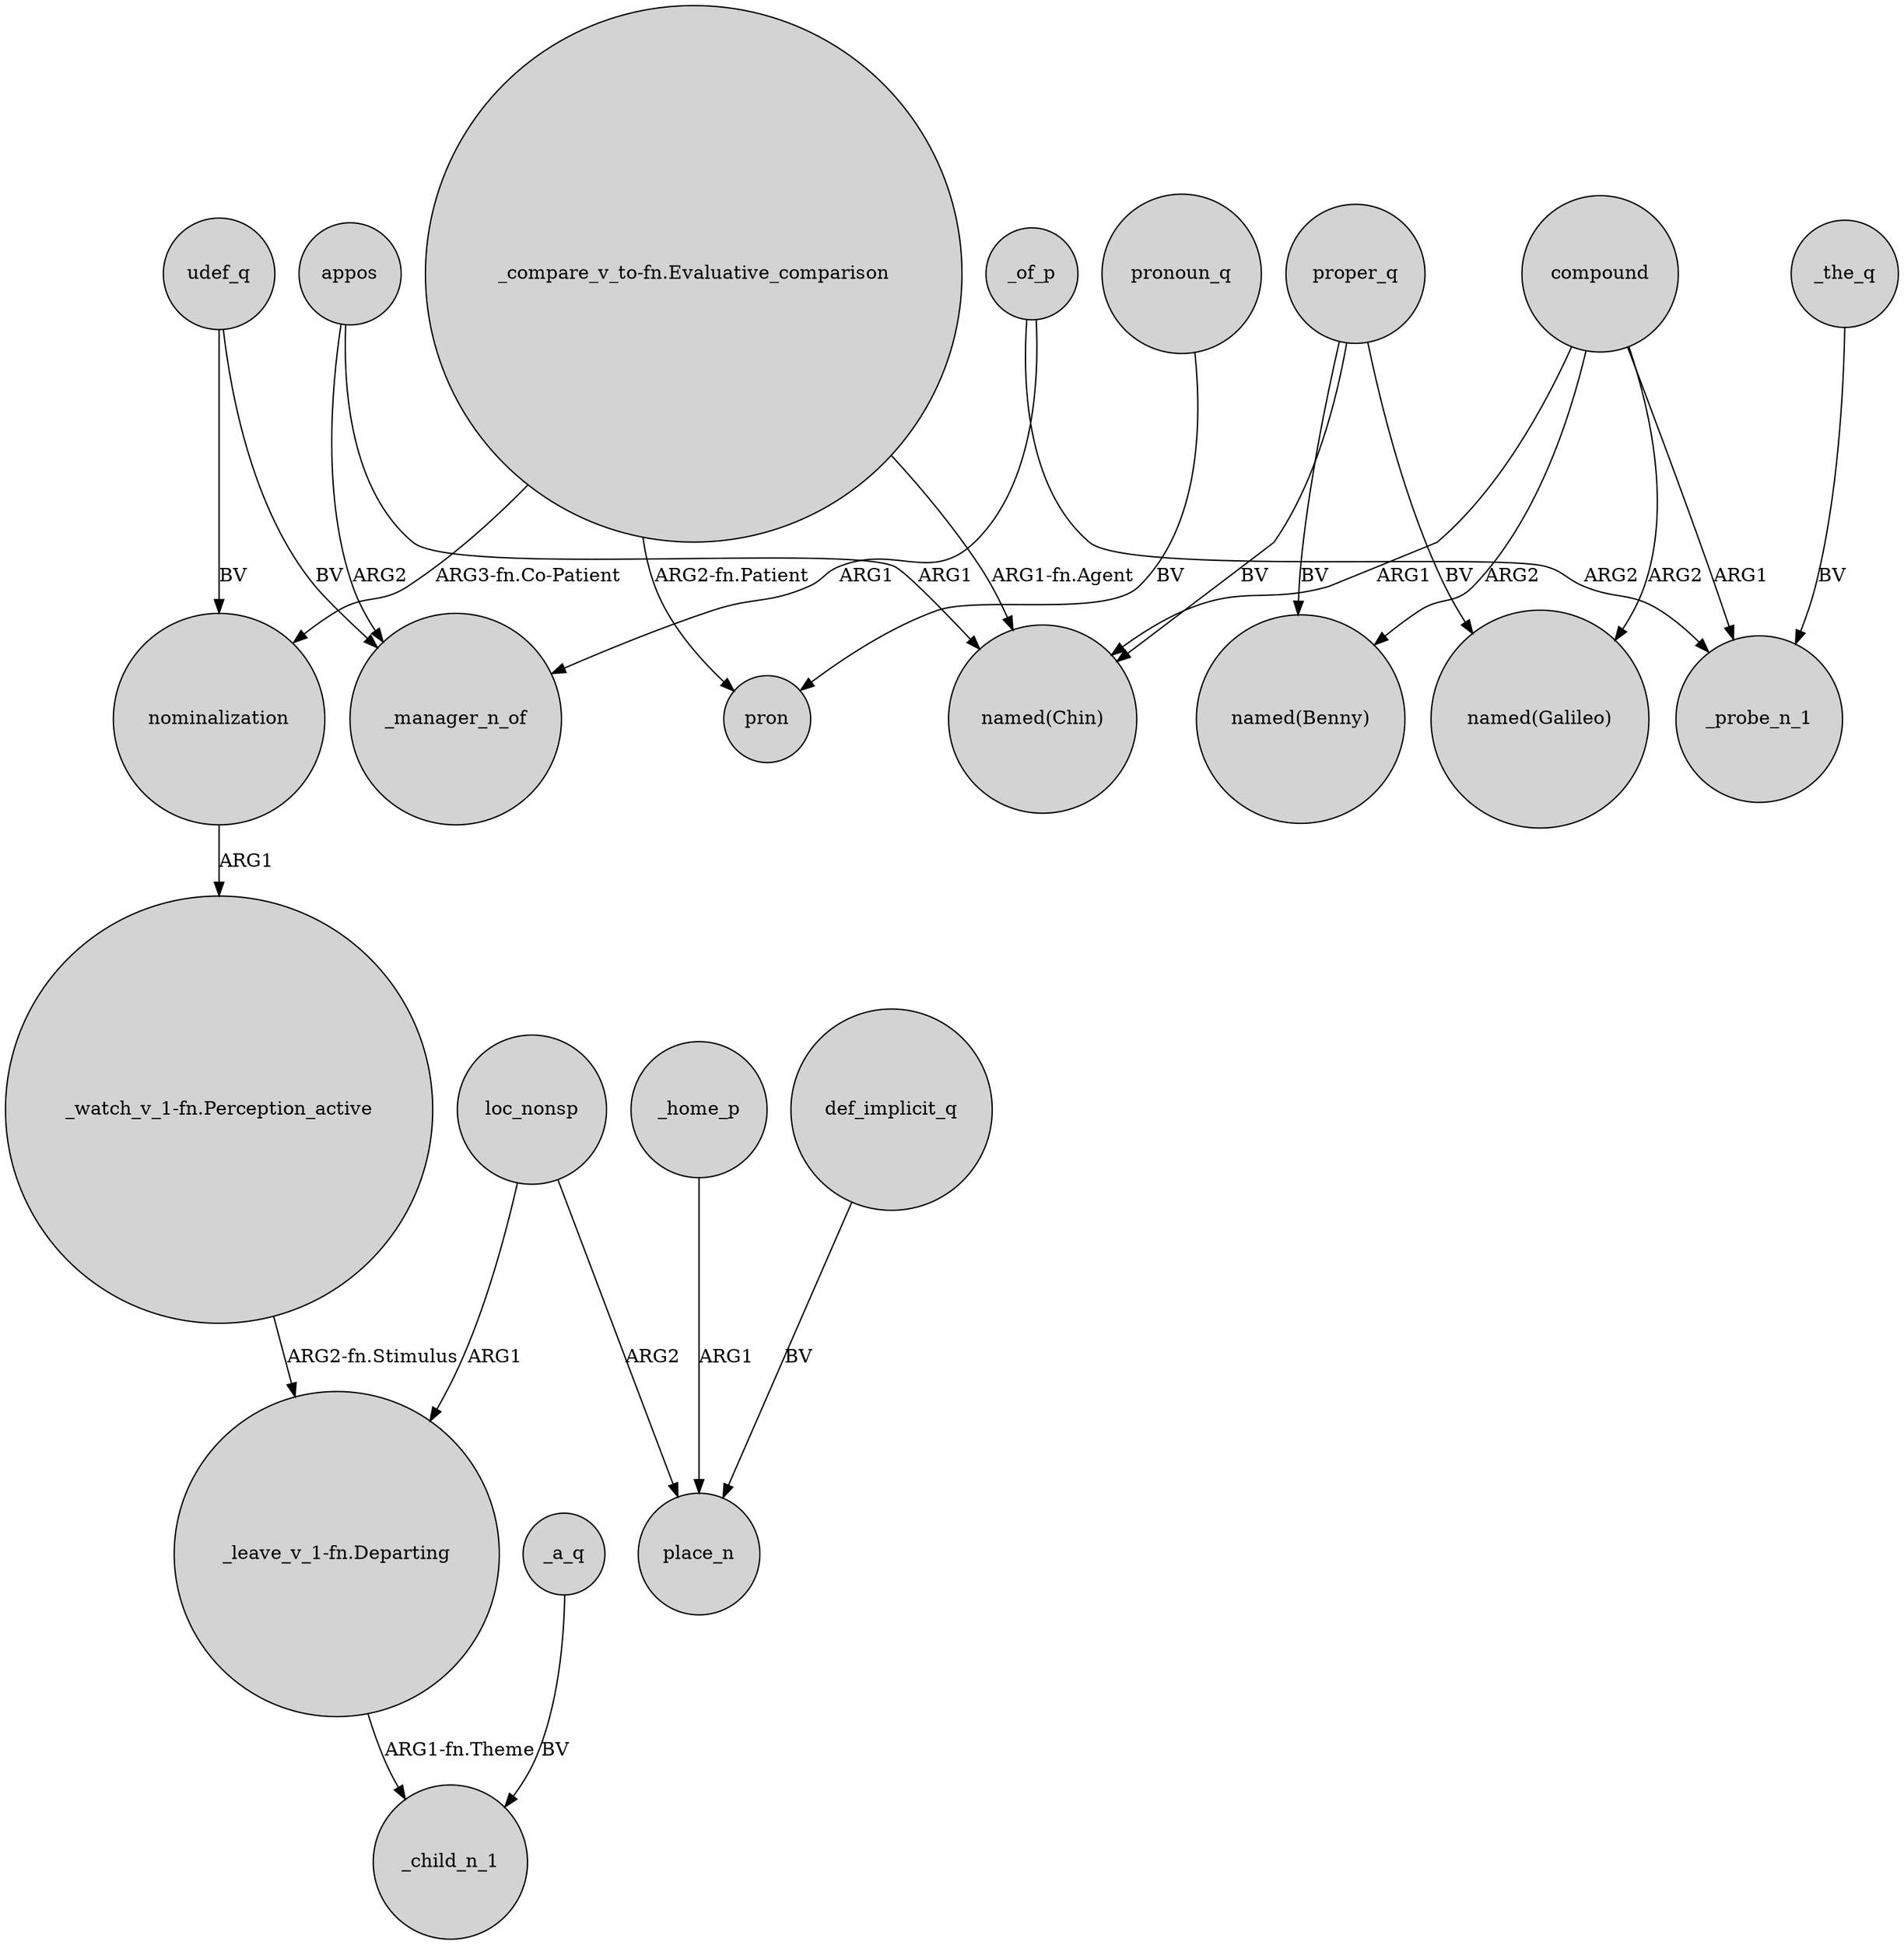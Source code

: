 digraph {
	node [shape=circle style=filled]
	_of_p -> _manager_n_of [label=ARG1]
	"_compare_v_to-fn.Evaluative_comparison" -> "named(Chin)" [label="ARG1-fn.Agent"]
	proper_q -> "named(Chin)" [label=BV]
	nominalization -> "_watch_v_1-fn.Perception_active" [label=ARG1]
	"_watch_v_1-fn.Perception_active" -> "_leave_v_1-fn.Departing" [label="ARG2-fn.Stimulus"]
	"_leave_v_1-fn.Departing" -> _child_n_1 [label="ARG1-fn.Theme"]
	def_implicit_q -> place_n [label=BV]
	appos -> "named(Chin)" [label=ARG1]
	pronoun_q -> pron [label=BV]
	compound -> _probe_n_1 [label=ARG1]
	proper_q -> "named(Benny)" [label=BV]
	proper_q -> "named(Galileo)" [label=BV]
	_of_p -> _probe_n_1 [label=ARG2]
	compound -> "named(Benny)" [label=ARG2]
	_a_q -> _child_n_1 [label=BV]
	udef_q -> nominalization [label=BV]
	udef_q -> _manager_n_of [label=BV]
	_the_q -> _probe_n_1 [label=BV]
	"_compare_v_to-fn.Evaluative_comparison" -> pron [label="ARG2-fn.Patient"]
	loc_nonsp -> place_n [label=ARG2]
	compound -> "named(Chin)" [label=ARG1]
	appos -> _manager_n_of [label=ARG2]
	"_compare_v_to-fn.Evaluative_comparison" -> nominalization [label="ARG3-fn.Co-Patient"]
	_home_p -> place_n [label=ARG1]
	loc_nonsp -> "_leave_v_1-fn.Departing" [label=ARG1]
	compound -> "named(Galileo)" [label=ARG2]
}
